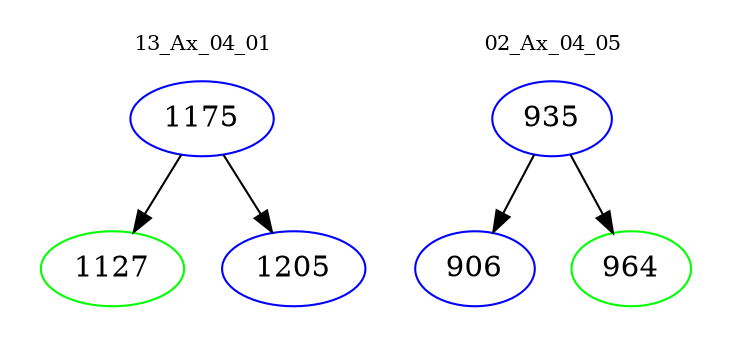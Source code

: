digraph{
subgraph cluster_0 {
color = white
label = "13_Ax_04_01";
fontsize=10;
T0_1175 [label="1175", color="blue"]
T0_1175 -> T0_1127 [color="black"]
T0_1127 [label="1127", color="green"]
T0_1175 -> T0_1205 [color="black"]
T0_1205 [label="1205", color="blue"]
}
subgraph cluster_1 {
color = white
label = "02_Ax_04_05";
fontsize=10;
T1_935 [label="935", color="blue"]
T1_935 -> T1_906 [color="black"]
T1_906 [label="906", color="blue"]
T1_935 -> T1_964 [color="black"]
T1_964 [label="964", color="green"]
}
}
